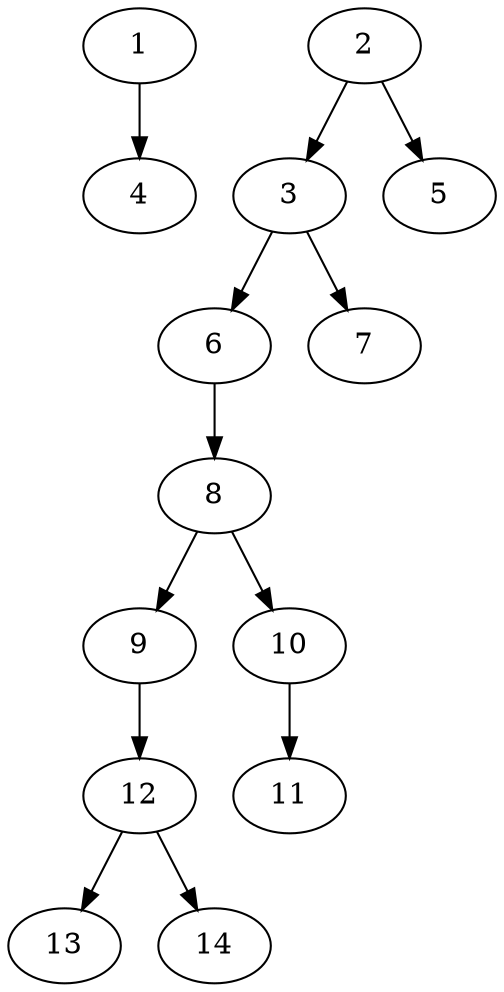 // DAG (tier=1-easy, mode=data, n=14, ccr=0.324, fat=0.494, density=0.292, regular=0.626, jump=0.080, mindata=1048576, maxdata=8388608)
// DAG automatically generated by daggen at Sun Aug 24 16:33:32 2025
// /home/ermia/Project/Environments/daggen/bin/daggen --dot --ccr 0.324 --fat 0.494 --regular 0.626 --density 0.292 --jump 0.080 --mindata 1048576 --maxdata 8388608 -n 14 
digraph G {
  1 [size="1407032666753231", alpha="0.03", expect_size="703516333376615"]
  1 -> 4 [size ="126937255116800"]
  2 [size="37931667265997704", alpha="0.11", expect_size="18965833632998852"]
  2 -> 3 [size ="18824069906432"]
  2 -> 5 [size ="18824069906432"]
  3 [size="94745634444265328", alpha="0.01", expect_size="47372817222132664"]
  3 -> 6 [size ="62932352237568"]
  3 -> 7 [size ="62932352237568"]
  4 [size="905628653833029632", alpha="0.16", expect_size="452814326916514816"]
  5 [size="210802951285765046272", alpha="0.01", expect_size="105401475642882523136"]
  6 [size="6734043447644116", alpha="0.06", expect_size="3367021723822058"]
  6 -> 8 [size ="12588154880000"]
  7 [size="477220347812389632", alpha="0.10", expect_size="238610173906194816"]
  8 [size="1854410721768588", alpha="0.17", expect_size="927205360884294"]
  8 -> 9 [size ="158004464844800"]
  8 -> 10 [size ="158004464844800"]
  9 [size="1209762798013644", alpha="0.04", expect_size="604881399006822"]
  9 -> 12 [size ="30187320246272"]
  10 [size="140151325536161904", alpha="0.11", expect_size="70075662768080952"]
  10 -> 11 [size ="86598695780352"]
  11 [size="458332785053294", alpha="0.15", expect_size="229166392526647"]
  12 [size="146492531707748548608", alpha="0.05", expect_size="73246265853874274304"]
  12 -> 13 [size ="222314083909632"]
  12 -> 14 [size ="222314083909632"]
  13 [size="526787416600055119872", alpha="0.20", expect_size="263393708300027559936"]
  14 [size="17733081449562466", alpha="0.10", expect_size="8866540724781233"]
}